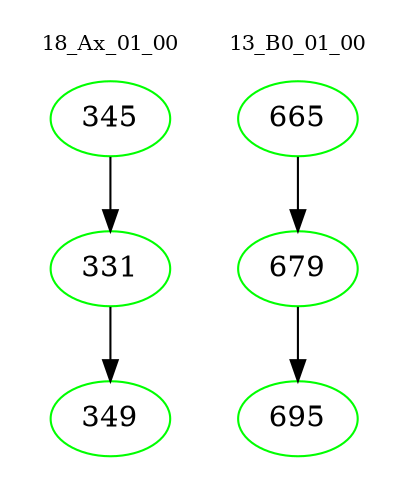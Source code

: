 digraph{
subgraph cluster_0 {
color = white
label = "18_Ax_01_00";
fontsize=10;
T0_345 [label="345", color="green"]
T0_345 -> T0_331 [color="black"]
T0_331 [label="331", color="green"]
T0_331 -> T0_349 [color="black"]
T0_349 [label="349", color="green"]
}
subgraph cluster_1 {
color = white
label = "13_B0_01_00";
fontsize=10;
T1_665 [label="665", color="green"]
T1_665 -> T1_679 [color="black"]
T1_679 [label="679", color="green"]
T1_679 -> T1_695 [color="black"]
T1_695 [label="695", color="green"]
}
}
